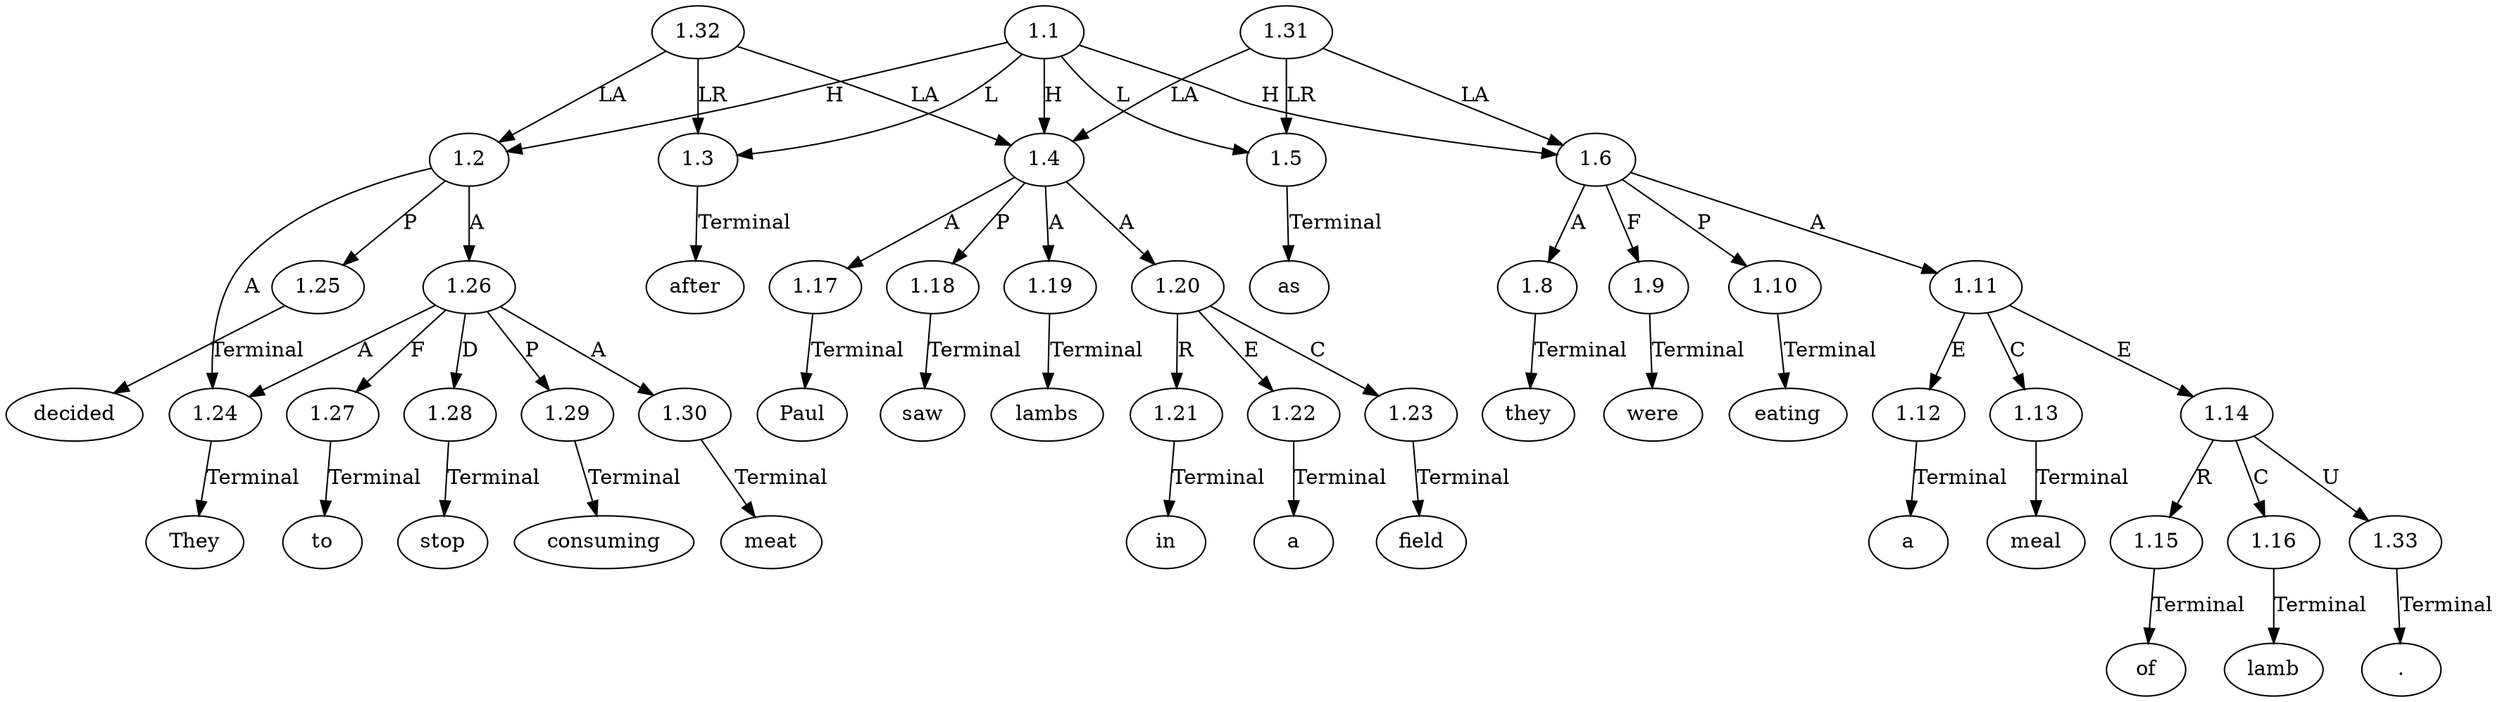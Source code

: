 // Graph
digraph {
	0.1 [label=They ordering=out]
	0.10 [label=lambs ordering=out]
	0.11 [label=in ordering=out]
	0.12 [label=a ordering=out]
	0.13 [label=field ordering=out]
	0.14 [label=as ordering=out]
	0.15 [label=they ordering=out]
	0.16 [label=were ordering=out]
	0.17 [label=eating ordering=out]
	0.18 [label=a ordering=out]
	0.19 [label=meal ordering=out]
	0.2 [label=decided ordering=out]
	0.20 [label=of ordering=out]
	0.21 [label=lamb ordering=out]
	0.22 [label="." ordering=out]
	0.3 [label=to ordering=out]
	0.4 [label=stop ordering=out]
	0.5 [label=consuming ordering=out]
	0.6 [label=meat ordering=out]
	0.7 [label=after ordering=out]
	0.8 [label=Paul ordering=out]
	0.9 [label=saw ordering=out]
	1.1 [label=1.1 ordering=out]
	1.2 [label=1.2 ordering=out]
	1.3 [label=1.3 ordering=out]
	1.4 [label=1.4 ordering=out]
	1.5 [label=1.5 ordering=out]
	1.6 [label=1.6 ordering=out]
	1.8 [label=1.8 ordering=out]
	1.9 [label=1.9 ordering=out]
	1.10 [label=1.10 ordering=out]
	1.11 [label=1.11 ordering=out]
	1.12 [label=1.12 ordering=out]
	1.13 [label=1.13 ordering=out]
	1.14 [label=1.14 ordering=out]
	1.15 [label=1.15 ordering=out]
	1.16 [label=1.16 ordering=out]
	1.17 [label=1.17 ordering=out]
	1.18 [label=1.18 ordering=out]
	1.19 [label=1.19 ordering=out]
	1.20 [label=1.20 ordering=out]
	1.21 [label=1.21 ordering=out]
	1.22 [label=1.22 ordering=out]
	1.23 [label=1.23 ordering=out]
	1.24 [label=1.24 ordering=out]
	1.25 [label=1.25 ordering=out]
	1.26 [label=1.26 ordering=out]
	1.27 [label=1.27 ordering=out]
	1.28 [label=1.28 ordering=out]
	1.29 [label=1.29 ordering=out]
	1.30 [label=1.30 ordering=out]
	1.31 [label=1.31 ordering=out]
	1.32 [label=1.32 ordering=out]
	1.33 [label=1.33 ordering=out]
	1.1 -> 1.2 [label=H ordering=out]
	1.1 -> 1.3 [label=L ordering=out]
	1.1 -> 1.4 [label=H ordering=out]
	1.1 -> 1.5 [label=L ordering=out]
	1.1 -> 1.6 [label=H ordering=out]
	1.2 -> 1.24 [label=A ordering=out]
	1.2 -> 1.25 [label=P ordering=out]
	1.2 -> 1.26 [label=A ordering=out]
	1.3 -> 0.7 [label=Terminal ordering=out]
	1.4 -> 1.17 [label=A ordering=out]
	1.4 -> 1.18 [label=P ordering=out]
	1.4 -> 1.19 [label=A ordering=out]
	1.4 -> 1.20 [label=A ordering=out]
	1.5 -> 0.14 [label=Terminal ordering=out]
	1.6 -> 1.8 [label=A ordering=out]
	1.6 -> 1.9 [label=F ordering=out]
	1.6 -> 1.10 [label=P ordering=out]
	1.6 -> 1.11 [label=A ordering=out]
	1.8 -> 0.15 [label=Terminal ordering=out]
	1.9 -> 0.16 [label=Terminal ordering=out]
	1.10 -> 0.17 [label=Terminal ordering=out]
	1.11 -> 1.12 [label=E ordering=out]
	1.11 -> 1.13 [label=C ordering=out]
	1.11 -> 1.14 [label=E ordering=out]
	1.12 -> 0.18 [label=Terminal ordering=out]
	1.13 -> 0.19 [label=Terminal ordering=out]
	1.14 -> 1.15 [label=R ordering=out]
	1.14 -> 1.16 [label=C ordering=out]
	1.14 -> 1.33 [label=U ordering=out]
	1.15 -> 0.20 [label=Terminal ordering=out]
	1.16 -> 0.21 [label=Terminal ordering=out]
	1.17 -> 0.8 [label=Terminal ordering=out]
	1.18 -> 0.9 [label=Terminal ordering=out]
	1.19 -> 0.10 [label=Terminal ordering=out]
	1.20 -> 1.21 [label=R ordering=out]
	1.20 -> 1.22 [label=E ordering=out]
	1.20 -> 1.23 [label=C ordering=out]
	1.21 -> 0.11 [label=Terminal ordering=out]
	1.22 -> 0.12 [label=Terminal ordering=out]
	1.23 -> 0.13 [label=Terminal ordering=out]
	1.24 -> 0.1 [label=Terminal ordering=out]
	1.25 -> 0.2 [label=Terminal ordering=out]
	1.26 -> 1.24 [label=A ordering=out]
	1.26 -> 1.27 [label=F ordering=out]
	1.26 -> 1.28 [label=D ordering=out]
	1.26 -> 1.29 [label=P ordering=out]
	1.26 -> 1.30 [label=A ordering=out]
	1.27 -> 0.3 [label=Terminal ordering=out]
	1.28 -> 0.4 [label=Terminal ordering=out]
	1.29 -> 0.5 [label=Terminal ordering=out]
	1.30 -> 0.6 [label=Terminal ordering=out]
	1.31 -> 1.4 [label=LA ordering=out]
	1.31 -> 1.5 [label=LR ordering=out]
	1.31 -> 1.6 [label=LA ordering=out]
	1.32 -> 1.2 [label=LA ordering=out]
	1.32 -> 1.3 [label=LR ordering=out]
	1.32 -> 1.4 [label=LA ordering=out]
	1.33 -> 0.22 [label=Terminal ordering=out]
}
